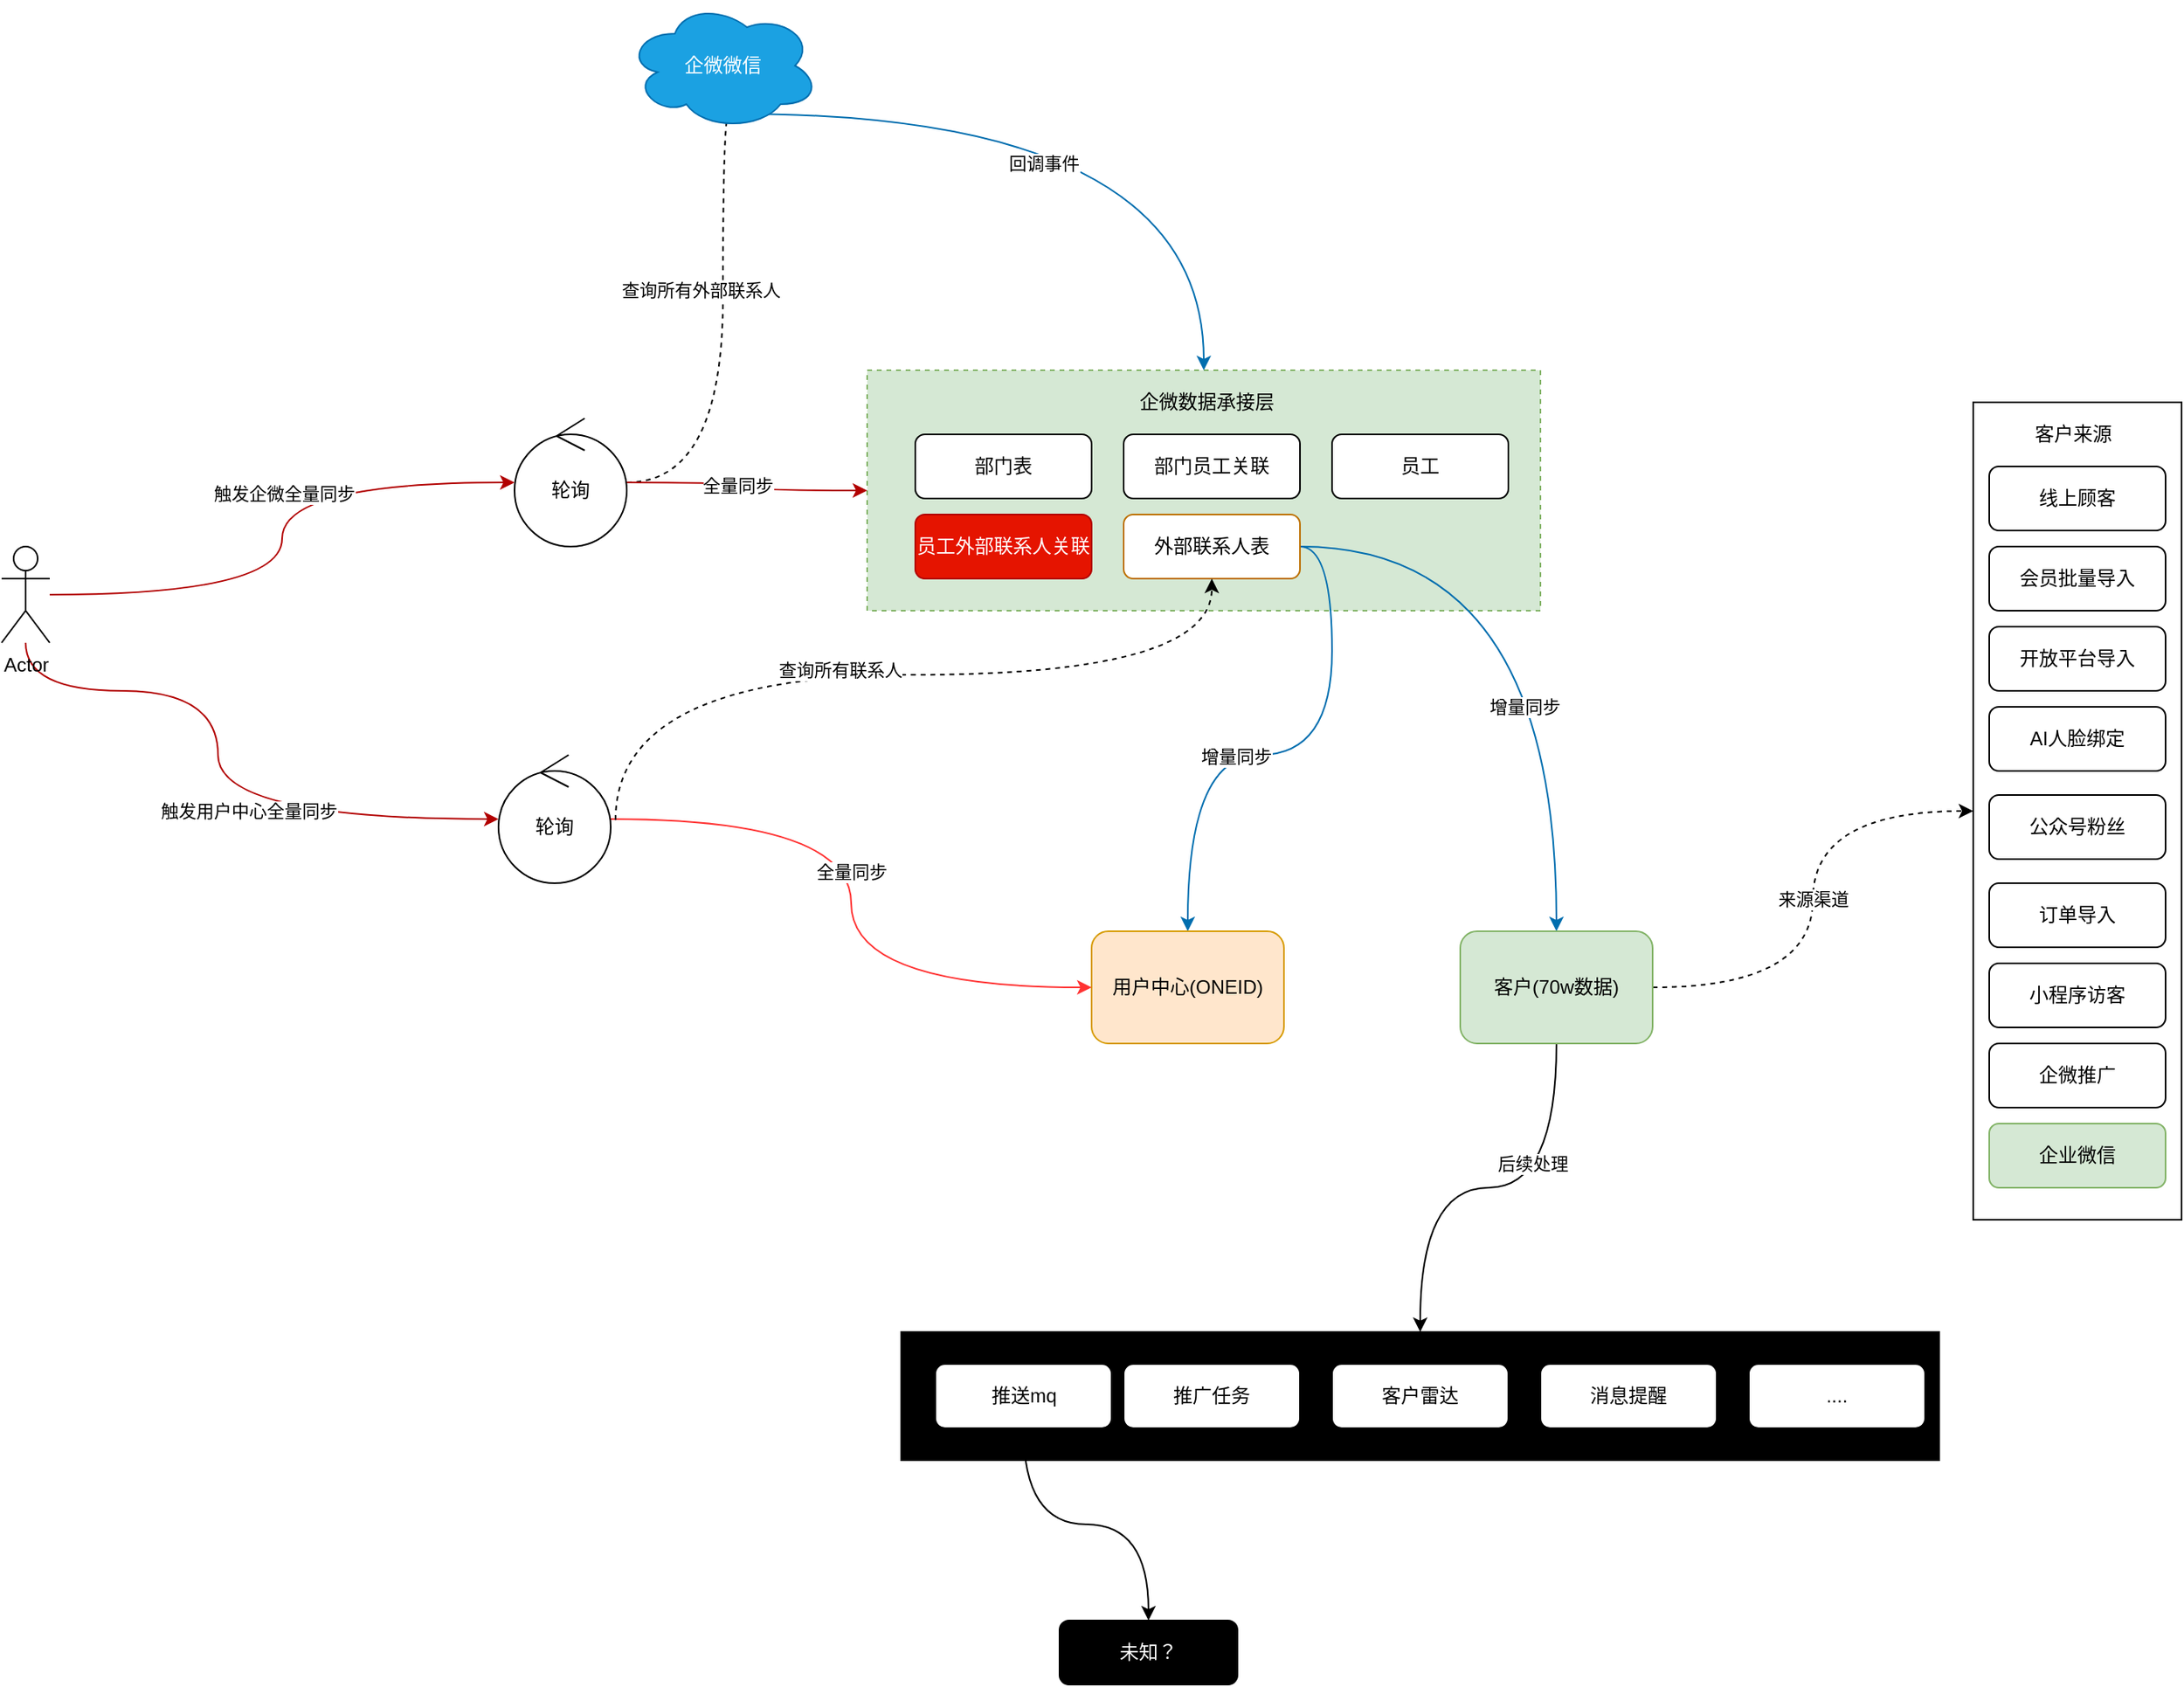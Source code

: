 <mxfile version="21.2.9" type="github">
  <diagram name="第 1 页" id="imsz9KKVVdc22p40hLsZ">
    <mxGraphModel dx="2295" dy="2117" grid="1" gridSize="10" guides="1" tooltips="1" connect="1" arrows="1" fold="1" page="1" pageScale="1" pageWidth="827" pageHeight="1169" math="0" shadow="0">
      <root>
        <mxCell id="0" />
        <mxCell id="1" parent="0" />
        <mxCell id="bmUaEw0aONakBl7C0lbq-5" value="" style="rounded=0;whiteSpace=wrap;html=1;fillColor=#d5e8d4;strokeColor=#82b366;dashed=1;" vertex="1" parent="1">
          <mxGeometry x="20" y="130" width="420" height="150" as="geometry" />
        </mxCell>
        <mxCell id="bmUaEw0aONakBl7C0lbq-36" style="edgeStyle=orthogonalEdgeStyle;rounded=0;orthogonalLoop=1;jettySize=auto;html=1;entryX=0.5;entryY=0;entryDx=0;entryDy=0;curved=1;exitX=1;exitY=0.5;exitDx=0;exitDy=0;fillColor=#1ba1e2;strokeColor=#006EAF;" edge="1" parent="1" source="bmUaEw0aONakBl7C0lbq-4" target="bmUaEw0aONakBl7C0lbq-15">
          <mxGeometry relative="1" as="geometry" />
        </mxCell>
        <mxCell id="bmUaEw0aONakBl7C0lbq-39" value="增量同步" style="edgeLabel;html=1;align=center;verticalAlign=middle;resizable=0;points=[];" vertex="1" connectable="0" parent="bmUaEw0aONakBl7C0lbq-36">
          <mxGeometry x="0.2" y="1" relative="1" as="geometry">
            <mxPoint as="offset" />
          </mxGeometry>
        </mxCell>
        <mxCell id="bmUaEw0aONakBl7C0lbq-38" style="edgeStyle=orthogonalEdgeStyle;rounded=0;orthogonalLoop=1;jettySize=auto;html=1;entryX=0.5;entryY=0;entryDx=0;entryDy=0;curved=1;exitX=1;exitY=0.5;exitDx=0;exitDy=0;fillColor=#1ba1e2;strokeColor=#006EAF;" edge="1" parent="1" source="bmUaEw0aONakBl7C0lbq-4" target="bmUaEw0aONakBl7C0lbq-37">
          <mxGeometry relative="1" as="geometry" />
        </mxCell>
        <mxCell id="bmUaEw0aONakBl7C0lbq-40" value="增量同步" style="edgeLabel;html=1;align=center;verticalAlign=middle;resizable=0;points=[];" vertex="1" connectable="0" parent="bmUaEw0aONakBl7C0lbq-38">
          <mxGeometry x="-0.128" y="-8" relative="1" as="geometry">
            <mxPoint x="-12" y="85" as="offset" />
          </mxGeometry>
        </mxCell>
        <mxCell id="bmUaEw0aONakBl7C0lbq-8" style="edgeStyle=orthogonalEdgeStyle;rounded=0;orthogonalLoop=1;jettySize=auto;html=1;entryX=0.5;entryY=0;entryDx=0;entryDy=0;curved=1;exitX=0.5;exitY=1;exitDx=0;exitDy=0;fillColor=#1ba1e2;strokeColor=#006EAF;" edge="1" parent="1" target="bmUaEw0aONakBl7C0lbq-5">
          <mxGeometry relative="1" as="geometry">
            <mxPoint x="-60" y="-30" as="sourcePoint" />
          </mxGeometry>
        </mxCell>
        <mxCell id="bmUaEw0aONakBl7C0lbq-9" value="回调事件" style="edgeLabel;html=1;align=center;verticalAlign=middle;resizable=0;points=[];" vertex="1" connectable="0" parent="bmUaEw0aONakBl7C0lbq-8">
          <mxGeometry x="-0.278" y="9" relative="1" as="geometry">
            <mxPoint x="27" y="39" as="offset" />
          </mxGeometry>
        </mxCell>
        <mxCell id="bmUaEw0aONakBl7C0lbq-2" value="部门表" style="rounded=1;whiteSpace=wrap;html=1;" vertex="1" parent="1">
          <mxGeometry x="50" y="170" width="110" height="40" as="geometry" />
        </mxCell>
        <mxCell id="bmUaEw0aONakBl7C0lbq-3" value="员工" style="rounded=1;whiteSpace=wrap;html=1;" vertex="1" parent="1">
          <mxGeometry x="310" y="170" width="110" height="40" as="geometry" />
        </mxCell>
        <mxCell id="bmUaEw0aONakBl7C0lbq-4" value="外部联系人表" style="rounded=1;whiteSpace=wrap;html=1;fillColor=#FFFFFF;strokeColor=#BD7000;fontColor=#000000;" vertex="1" parent="1">
          <mxGeometry x="180" y="220" width="110" height="40" as="geometry" />
        </mxCell>
        <mxCell id="bmUaEw0aONakBl7C0lbq-6" value="企微数据承接层" style="text;html=1;strokeColor=none;fillColor=none;align=center;verticalAlign=middle;whiteSpace=wrap;rounded=0;" vertex="1" parent="1">
          <mxGeometry x="172.5" y="130" width="117.5" height="40" as="geometry" />
        </mxCell>
        <mxCell id="bmUaEw0aONakBl7C0lbq-19" style="edgeStyle=orthogonalEdgeStyle;rounded=0;orthogonalLoop=1;jettySize=auto;html=1;curved=1;fillColor=#e51400;strokeColor=#B20000;" edge="1" parent="1" source="bmUaEw0aONakBl7C0lbq-7" target="bmUaEw0aONakBl7C0lbq-20">
          <mxGeometry relative="1" as="geometry">
            <mxPoint x="-170" y="200" as="targetPoint" />
          </mxGeometry>
        </mxCell>
        <mxCell id="bmUaEw0aONakBl7C0lbq-24" value="触发企微全量同步" style="edgeLabel;html=1;align=center;verticalAlign=middle;resizable=0;points=[];" vertex="1" connectable="0" parent="bmUaEw0aONakBl7C0lbq-19">
          <mxGeometry x="0.158" y="-1" relative="1" as="geometry">
            <mxPoint as="offset" />
          </mxGeometry>
        </mxCell>
        <mxCell id="bmUaEw0aONakBl7C0lbq-29" style="edgeStyle=orthogonalEdgeStyle;rounded=0;orthogonalLoop=1;jettySize=auto;html=1;curved=1;fillColor=#e51400;strokeColor=#B20000;" edge="1" parent="1" source="bmUaEw0aONakBl7C0lbq-7" target="bmUaEw0aONakBl7C0lbq-28">
          <mxGeometry relative="1" as="geometry">
            <Array as="points">
              <mxPoint x="-385" y="330" />
            </Array>
          </mxGeometry>
        </mxCell>
        <mxCell id="bmUaEw0aONakBl7C0lbq-35" value="触发用户中心全量同步" style="edgeLabel;html=1;align=center;verticalAlign=middle;resizable=0;points=[];" vertex="1" connectable="0" parent="bmUaEw0aONakBl7C0lbq-29">
          <mxGeometry x="0.229" y="5" relative="1" as="geometry">
            <mxPoint as="offset" />
          </mxGeometry>
        </mxCell>
        <mxCell id="bmUaEw0aONakBl7C0lbq-7" value="Actor" style="shape=umlActor;verticalLabelPosition=bottom;verticalAlign=top;html=1;outlineConnect=0;" vertex="1" parent="1">
          <mxGeometry x="-520" y="240" width="30" height="60" as="geometry" />
        </mxCell>
        <mxCell id="bmUaEw0aONakBl7C0lbq-10" value="部门员工关联" style="rounded=1;whiteSpace=wrap;html=1;" vertex="1" parent="1">
          <mxGeometry x="180" y="170" width="110" height="40" as="geometry" />
        </mxCell>
        <mxCell id="bmUaEw0aONakBl7C0lbq-11" value="员工外部联系人关联" style="rounded=1;whiteSpace=wrap;html=1;fillColor=#e51400;fontColor=#ffffff;strokeColor=#B20000;" vertex="1" parent="1">
          <mxGeometry x="50" y="220" width="110" height="40" as="geometry" />
        </mxCell>
        <mxCell id="bmUaEw0aONakBl7C0lbq-15" value="用户中心(ONEID)" style="rounded=1;whiteSpace=wrap;html=1;fillColor=#ffe6cc;strokeColor=#d79b00;" vertex="1" parent="1">
          <mxGeometry x="160" y="480" width="120" height="70" as="geometry" />
        </mxCell>
        <mxCell id="bmUaEw0aONakBl7C0lbq-21" style="edgeStyle=orthogonalEdgeStyle;rounded=0;orthogonalLoop=1;jettySize=auto;html=1;entryX=0.5;entryY=1;entryDx=0;entryDy=0;curved=1;dashed=1;" edge="1" parent="1" source="bmUaEw0aONakBl7C0lbq-20">
          <mxGeometry relative="1" as="geometry">
            <mxPoint x="-60" y="-30" as="targetPoint" />
            <Array as="points">
              <mxPoint x="-70" y="200" />
              <mxPoint x="-70" y="-30" />
            </Array>
          </mxGeometry>
        </mxCell>
        <mxCell id="bmUaEw0aONakBl7C0lbq-25" value="查询所有外部联系人" style="edgeLabel;html=1;align=center;verticalAlign=middle;resizable=0;points=[];" vertex="1" connectable="0" parent="bmUaEw0aONakBl7C0lbq-21">
          <mxGeometry x="0.204" y="14" relative="1" as="geometry">
            <mxPoint as="offset" />
          </mxGeometry>
        </mxCell>
        <mxCell id="bmUaEw0aONakBl7C0lbq-22" style="edgeStyle=orthogonalEdgeStyle;rounded=0;orthogonalLoop=1;jettySize=auto;html=1;entryX=0;entryY=0.5;entryDx=0;entryDy=0;curved=1;fillColor=#e51400;strokeColor=#B20000;" edge="1" parent="1" source="bmUaEw0aONakBl7C0lbq-20" target="bmUaEw0aONakBl7C0lbq-5">
          <mxGeometry relative="1" as="geometry" />
        </mxCell>
        <mxCell id="bmUaEw0aONakBl7C0lbq-27" value="全量同步" style="edgeLabel;html=1;align=center;verticalAlign=middle;resizable=0;points=[];" vertex="1" connectable="0" parent="bmUaEw0aONakBl7C0lbq-22">
          <mxGeometry x="0.028" y="-3" relative="1" as="geometry">
            <mxPoint x="-3" y="-3" as="offset" />
          </mxGeometry>
        </mxCell>
        <mxCell id="bmUaEw0aONakBl7C0lbq-20" value="轮询" style="ellipse;shape=umlControl;whiteSpace=wrap;html=1;" vertex="1" parent="1">
          <mxGeometry x="-200" y="160" width="70" height="80" as="geometry" />
        </mxCell>
        <mxCell id="bmUaEw0aONakBl7C0lbq-31" style="edgeStyle=orthogonalEdgeStyle;rounded=0;orthogonalLoop=1;jettySize=auto;html=1;entryX=0;entryY=0.5;entryDx=0;entryDy=0;curved=1;strokeColor=#FF3333;" edge="1" parent="1" source="bmUaEw0aONakBl7C0lbq-28" target="bmUaEw0aONakBl7C0lbq-15">
          <mxGeometry relative="1" as="geometry" />
        </mxCell>
        <mxCell id="bmUaEw0aONakBl7C0lbq-32" value="全量同步" style="edgeLabel;html=1;align=center;verticalAlign=middle;resizable=0;points=[];" vertex="1" connectable="0" parent="bmUaEw0aONakBl7C0lbq-31">
          <mxGeometry x="-0.096" relative="1" as="geometry">
            <mxPoint as="offset" />
          </mxGeometry>
        </mxCell>
        <mxCell id="bmUaEw0aONakBl7C0lbq-42" style="edgeStyle=orthogonalEdgeStyle;rounded=0;orthogonalLoop=1;jettySize=auto;html=1;entryX=0.5;entryY=1;entryDx=0;entryDy=0;curved=1;dashed=1;exitX=1.043;exitY=0.508;exitDx=0;exitDy=0;exitPerimeter=0;" edge="1" parent="1" source="bmUaEw0aONakBl7C0lbq-28" target="bmUaEw0aONakBl7C0lbq-4">
          <mxGeometry relative="1" as="geometry">
            <Array as="points">
              <mxPoint x="-137" y="320" />
              <mxPoint x="235" y="320" />
            </Array>
          </mxGeometry>
        </mxCell>
        <mxCell id="bmUaEw0aONakBl7C0lbq-43" value="查询所有联系人" style="edgeLabel;html=1;align=center;verticalAlign=middle;resizable=0;points=[];" vertex="1" connectable="0" parent="bmUaEw0aONakBl7C0lbq-42">
          <mxGeometry x="-0.119" y="3" relative="1" as="geometry">
            <mxPoint as="offset" />
          </mxGeometry>
        </mxCell>
        <mxCell id="bmUaEw0aONakBl7C0lbq-28" value="轮询" style="ellipse;shape=umlControl;whiteSpace=wrap;html=1;" vertex="1" parent="1">
          <mxGeometry x="-210" y="370" width="70" height="80" as="geometry" />
        </mxCell>
        <mxCell id="bmUaEw0aONakBl7C0lbq-48" value="" style="edgeStyle=orthogonalEdgeStyle;rounded=0;orthogonalLoop=1;jettySize=auto;html=1;entryX=0.5;entryY=0;entryDx=0;entryDy=0;curved=1;" edge="1" parent="1" source="bmUaEw0aONakBl7C0lbq-37" target="bmUaEw0aONakBl7C0lbq-64">
          <mxGeometry relative="1" as="geometry">
            <mxPoint x="450" y="620" as="targetPoint" />
          </mxGeometry>
        </mxCell>
        <mxCell id="bmUaEw0aONakBl7C0lbq-72" value="后续处理" style="edgeLabel;html=1;align=center;verticalAlign=middle;resizable=0;points=[];" vertex="1" connectable="0" parent="bmUaEw0aONakBl7C0lbq-48">
          <mxGeometry x="-0.437" y="-15" relative="1" as="geometry">
            <mxPoint as="offset" />
          </mxGeometry>
        </mxCell>
        <mxCell id="bmUaEw0aONakBl7C0lbq-63" value="来源渠道" style="edgeStyle=orthogonalEdgeStyle;rounded=0;orthogonalLoop=1;jettySize=auto;html=1;entryX=0;entryY=0.5;entryDx=0;entryDy=0;curved=1;dashed=1;" edge="1" parent="1" source="bmUaEw0aONakBl7C0lbq-37" target="bmUaEw0aONakBl7C0lbq-50">
          <mxGeometry relative="1" as="geometry" />
        </mxCell>
        <mxCell id="bmUaEw0aONakBl7C0lbq-37" value="客户(70w数据)" style="rounded=1;whiteSpace=wrap;html=1;fillColor=#d5e8d4;strokeColor=#82b366;" vertex="1" parent="1">
          <mxGeometry x="390" y="480" width="120" height="70" as="geometry" />
        </mxCell>
        <mxCell id="bmUaEw0aONakBl7C0lbq-49" value="企微微信" style="ellipse;shape=cloud;whiteSpace=wrap;html=1;fillColor=#1ba1e2;fontColor=#ffffff;strokeColor=#006EAF;" vertex="1" parent="1">
          <mxGeometry x="-130" y="-100" width="120" height="80" as="geometry" />
        </mxCell>
        <mxCell id="bmUaEw0aONakBl7C0lbq-50" value="" style="rounded=0;whiteSpace=wrap;html=1;" vertex="1" parent="1">
          <mxGeometry x="710" y="150" width="130" height="510" as="geometry" />
        </mxCell>
        <mxCell id="bmUaEw0aONakBl7C0lbq-51" value="线上顾客" style="rounded=1;whiteSpace=wrap;html=1;" vertex="1" parent="1">
          <mxGeometry x="720" y="190" width="110" height="40" as="geometry" />
        </mxCell>
        <mxCell id="bmUaEw0aONakBl7C0lbq-53" value="会员批量导入" style="rounded=1;whiteSpace=wrap;html=1;" vertex="1" parent="1">
          <mxGeometry x="720" y="240" width="110" height="40" as="geometry" />
        </mxCell>
        <mxCell id="bmUaEw0aONakBl7C0lbq-54" value="开放平台导入" style="rounded=1;whiteSpace=wrap;html=1;" vertex="1" parent="1">
          <mxGeometry x="720" y="290" width="110" height="40" as="geometry" />
        </mxCell>
        <mxCell id="bmUaEw0aONakBl7C0lbq-55" value="客户来源" style="text;html=1;strokeColor=none;fillColor=none;align=center;verticalAlign=middle;whiteSpace=wrap;rounded=0;" vertex="1" parent="1">
          <mxGeometry x="745" y="150" width="55" height="40" as="geometry" />
        </mxCell>
        <mxCell id="bmUaEw0aONakBl7C0lbq-56" value="AI人脸绑定" style="rounded=1;whiteSpace=wrap;html=1;" vertex="1" parent="1">
          <mxGeometry x="720" y="340" width="110" height="40" as="geometry" />
        </mxCell>
        <mxCell id="bmUaEw0aONakBl7C0lbq-57" value="&lt;div data-docx-has-block-data=&quot;false&quot; data-page-id=&quot;YLrPdt7Foo4dSDxoeuHca6s7nCh&quot;&gt;&lt;div class=&quot;old-record-id-WoNadiOnWopllFxoQXXc8LY2nFf&quot; style=&quot;&quot;&gt;公众号粉丝&lt;/div&gt;&lt;/div&gt;" style="rounded=1;whiteSpace=wrap;html=1;" vertex="1" parent="1">
          <mxGeometry x="720" y="395" width="110" height="40" as="geometry" />
        </mxCell>
        <mxCell id="bmUaEw0aONakBl7C0lbq-58" value="&lt;div data-docx-has-block-data=&quot;false&quot; data-page-id=&quot;YLrPdt7Foo4dSDxoeuHca6s7nCh&quot;&gt;&lt;div class=&quot;old-record-id-WoNadiOnWopllFxoQXXc8LY2nFf&quot; style=&quot;&quot;&gt;订单导入&lt;/div&gt;&lt;/div&gt;" style="rounded=1;whiteSpace=wrap;html=1;" vertex="1" parent="1">
          <mxGeometry x="720" y="450" width="110" height="40" as="geometry" />
        </mxCell>
        <mxCell id="bmUaEw0aONakBl7C0lbq-59" value="&lt;div data-docx-has-block-data=&quot;false&quot; data-page-id=&quot;YLrPdt7Foo4dSDxoeuHca6s7nCh&quot;&gt;&lt;div class=&quot;old-record-id-WoNadiOnWopllFxoQXXc8LY2nFf&quot; style=&quot;&quot;&gt;小程序访客&lt;/div&gt;&lt;/div&gt;" style="rounded=1;whiteSpace=wrap;html=1;" vertex="1" parent="1">
          <mxGeometry x="720" y="500" width="110" height="40" as="geometry" />
        </mxCell>
        <mxCell id="bmUaEw0aONakBl7C0lbq-60" value="&lt;div data-docx-has-block-data=&quot;false&quot; data-page-id=&quot;YLrPdt7Foo4dSDxoeuHca6s7nCh&quot;&gt;&lt;div class=&quot;old-record-id-WoNadiOnWopllFxoQXXc8LY2nFf&quot; style=&quot;&quot;&gt;企微推广&lt;/div&gt;&lt;/div&gt;" style="rounded=1;whiteSpace=wrap;html=1;" vertex="1" parent="1">
          <mxGeometry x="720" y="550" width="110" height="40" as="geometry" />
        </mxCell>
        <mxCell id="bmUaEw0aONakBl7C0lbq-61" value="&lt;div data-docx-has-block-data=&quot;false&quot; data-page-id=&quot;YLrPdt7Foo4dSDxoeuHca6s7nCh&quot;&gt;&lt;div class=&quot;old-record-id-WoNadiOnWopllFxoQXXc8LY2nFf&quot; style=&quot;&quot;&gt;企业微信&lt;/div&gt;&lt;/div&gt;" style="rounded=1;whiteSpace=wrap;html=1;fillColor=#d5e8d4;strokeColor=#82b366;" vertex="1" parent="1">
          <mxGeometry x="720" y="600" width="110" height="40" as="geometry" />
        </mxCell>
        <mxCell id="bmUaEw0aONakBl7C0lbq-64" value="" style="rounded=0;whiteSpace=wrap;html=1;strokeColor=#000000;fillColor=#000000;" vertex="1" parent="1">
          <mxGeometry x="41.25" y="730" width="647.5" height="80" as="geometry" />
        </mxCell>
        <mxCell id="bmUaEw0aONakBl7C0lbq-66" value="&lt;div data-docx-has-block-data=&quot;false&quot; data-page-id=&quot;YLrPdt7Foo4dSDxoeuHca6s7nCh&quot;&gt;&lt;div class=&quot;old-record-id-WoNadiOnWopllFxoQXXc8LY2nFf&quot; style=&quot;&quot;&gt;客户雷达&lt;/div&gt;&lt;/div&gt;" style="rounded=1;whiteSpace=wrap;html=1;" vertex="1" parent="1">
          <mxGeometry x="310" y="750" width="110" height="40" as="geometry" />
        </mxCell>
        <mxCell id="bmUaEw0aONakBl7C0lbq-67" value="&lt;div data-docx-has-block-data=&quot;false&quot; data-page-id=&quot;YLrPdt7Foo4dSDxoeuHca6s7nCh&quot;&gt;&lt;div class=&quot;old-record-id-WoNadiOnWopllFxoQXXc8LY2nFf&quot; style=&quot;&quot;&gt;推广任务&lt;/div&gt;&lt;/div&gt;" style="rounded=1;whiteSpace=wrap;html=1;" vertex="1" parent="1">
          <mxGeometry x="180" y="750" width="110" height="40" as="geometry" />
        </mxCell>
        <mxCell id="bmUaEw0aONakBl7C0lbq-71" value="" style="edgeStyle=orthogonalEdgeStyle;rounded=0;orthogonalLoop=1;jettySize=auto;html=1;curved=1;" edge="1" parent="1" source="bmUaEw0aONakBl7C0lbq-68" target="bmUaEw0aONakBl7C0lbq-70">
          <mxGeometry relative="1" as="geometry" />
        </mxCell>
        <mxCell id="bmUaEw0aONakBl7C0lbq-68" value="&lt;div data-docx-has-block-data=&quot;false&quot; data-page-id=&quot;YLrPdt7Foo4dSDxoeuHca6s7nCh&quot;&gt;&lt;div class=&quot;old-record-id-WoNadiOnWopllFxoQXXc8LY2nFf&quot; style=&quot;&quot;&gt;推送mq&lt;/div&gt;&lt;/div&gt;" style="rounded=1;whiteSpace=wrap;html=1;" vertex="1" parent="1">
          <mxGeometry x="62.5" y="750" width="110" height="40" as="geometry" />
        </mxCell>
        <mxCell id="bmUaEw0aONakBl7C0lbq-70" value="未知？" style="whiteSpace=wrap;html=1;rounded=1;fillColor=#000000;fontColor=#FFFFFF;" vertex="1" parent="1">
          <mxGeometry x="140" y="910" width="111" height="40" as="geometry" />
        </mxCell>
        <mxCell id="bmUaEw0aONakBl7C0lbq-73" value="&lt;div data-docx-has-block-data=&quot;false&quot; data-page-id=&quot;YLrPdt7Foo4dSDxoeuHca6s7nCh&quot;&gt;&lt;div class=&quot;old-record-id-WoNadiOnWopllFxoQXXc8LY2nFf&quot; style=&quot;&quot;&gt;消息提醒&lt;/div&gt;&lt;/div&gt;" style="rounded=1;whiteSpace=wrap;html=1;" vertex="1" parent="1">
          <mxGeometry x="440" y="750" width="110" height="40" as="geometry" />
        </mxCell>
        <mxCell id="bmUaEw0aONakBl7C0lbq-74" value="&lt;div data-docx-has-block-data=&quot;false&quot; data-page-id=&quot;YLrPdt7Foo4dSDxoeuHca6s7nCh&quot;&gt;&lt;div class=&quot;old-record-id-WoNadiOnWopllFxoQXXc8LY2nFf&quot; style=&quot;&quot;&gt;....&lt;/div&gt;&lt;/div&gt;" style="rounded=1;whiteSpace=wrap;html=1;" vertex="1" parent="1">
          <mxGeometry x="570" y="750" width="110" height="40" as="geometry" />
        </mxCell>
      </root>
    </mxGraphModel>
  </diagram>
</mxfile>
